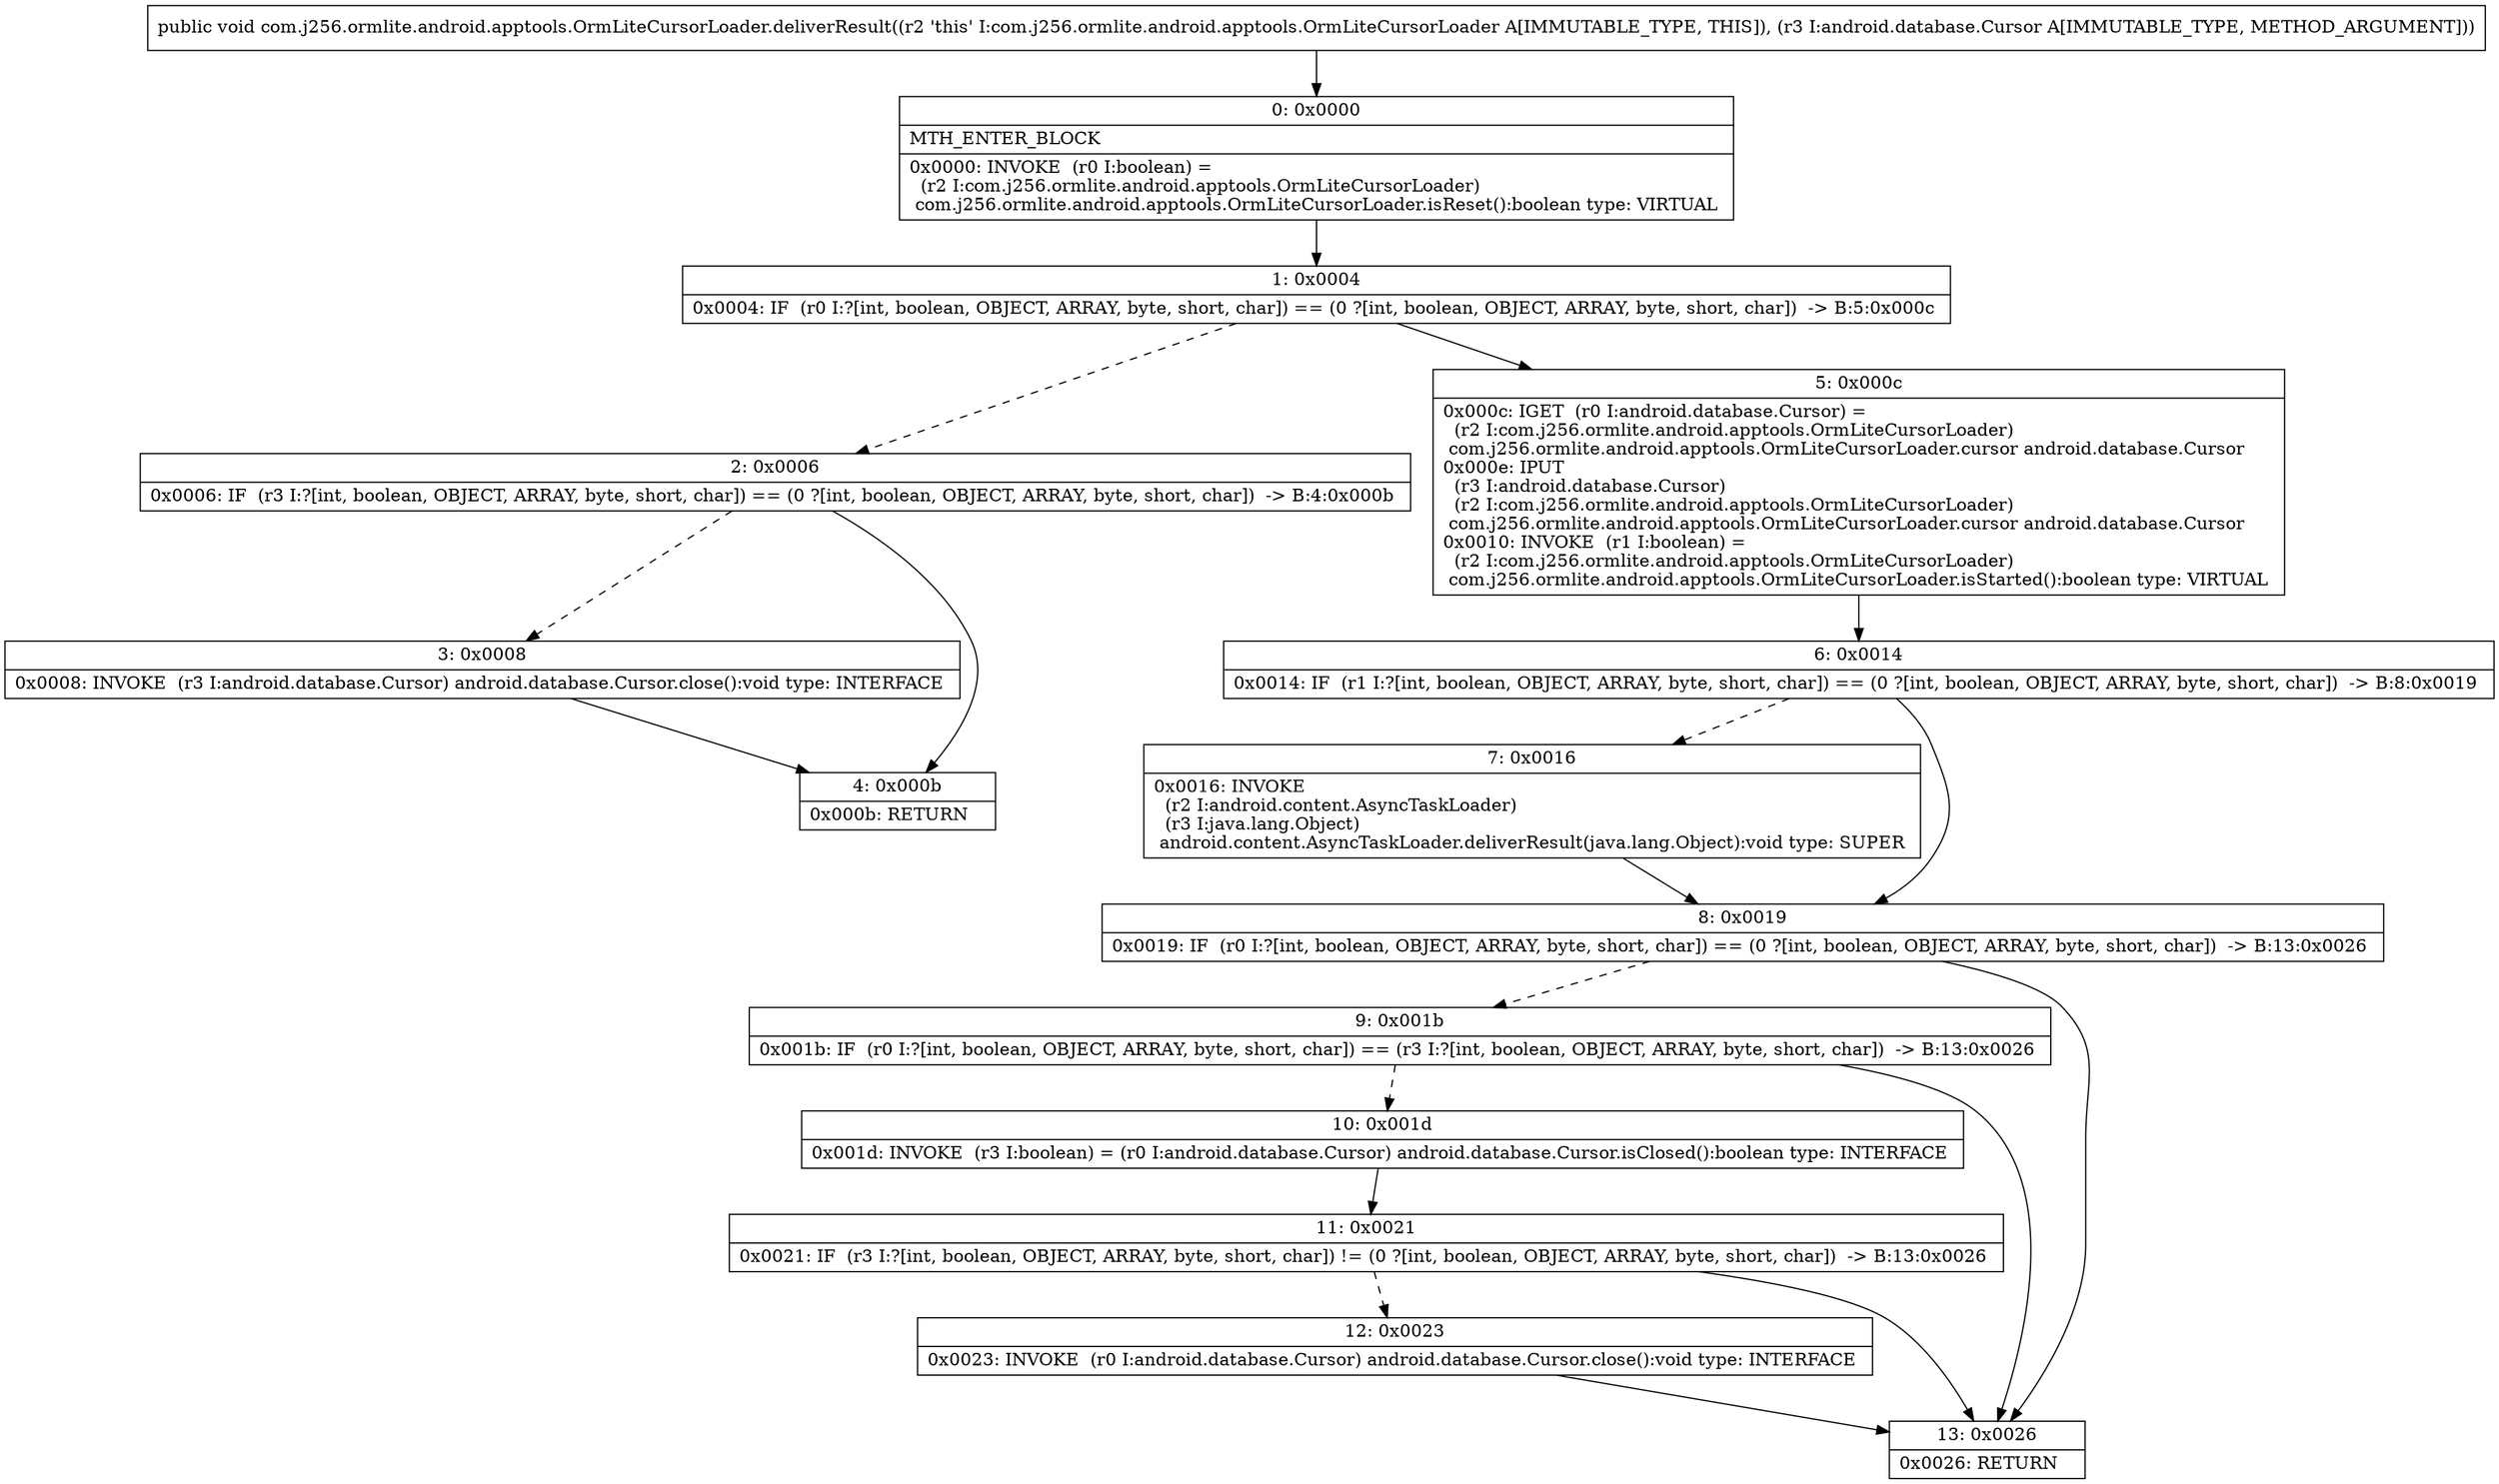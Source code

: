 digraph "CFG forcom.j256.ormlite.android.apptools.OrmLiteCursorLoader.deliverResult(Landroid\/database\/Cursor;)V" {
Node_0 [shape=record,label="{0\:\ 0x0000|MTH_ENTER_BLOCK\l|0x0000: INVOKE  (r0 I:boolean) = \l  (r2 I:com.j256.ormlite.android.apptools.OrmLiteCursorLoader)\l com.j256.ormlite.android.apptools.OrmLiteCursorLoader.isReset():boolean type: VIRTUAL \l}"];
Node_1 [shape=record,label="{1\:\ 0x0004|0x0004: IF  (r0 I:?[int, boolean, OBJECT, ARRAY, byte, short, char]) == (0 ?[int, boolean, OBJECT, ARRAY, byte, short, char])  \-\> B:5:0x000c \l}"];
Node_2 [shape=record,label="{2\:\ 0x0006|0x0006: IF  (r3 I:?[int, boolean, OBJECT, ARRAY, byte, short, char]) == (0 ?[int, boolean, OBJECT, ARRAY, byte, short, char])  \-\> B:4:0x000b \l}"];
Node_3 [shape=record,label="{3\:\ 0x0008|0x0008: INVOKE  (r3 I:android.database.Cursor) android.database.Cursor.close():void type: INTERFACE \l}"];
Node_4 [shape=record,label="{4\:\ 0x000b|0x000b: RETURN   \l}"];
Node_5 [shape=record,label="{5\:\ 0x000c|0x000c: IGET  (r0 I:android.database.Cursor) = \l  (r2 I:com.j256.ormlite.android.apptools.OrmLiteCursorLoader)\l com.j256.ormlite.android.apptools.OrmLiteCursorLoader.cursor android.database.Cursor \l0x000e: IPUT  \l  (r3 I:android.database.Cursor)\l  (r2 I:com.j256.ormlite.android.apptools.OrmLiteCursorLoader)\l com.j256.ormlite.android.apptools.OrmLiteCursorLoader.cursor android.database.Cursor \l0x0010: INVOKE  (r1 I:boolean) = \l  (r2 I:com.j256.ormlite.android.apptools.OrmLiteCursorLoader)\l com.j256.ormlite.android.apptools.OrmLiteCursorLoader.isStarted():boolean type: VIRTUAL \l}"];
Node_6 [shape=record,label="{6\:\ 0x0014|0x0014: IF  (r1 I:?[int, boolean, OBJECT, ARRAY, byte, short, char]) == (0 ?[int, boolean, OBJECT, ARRAY, byte, short, char])  \-\> B:8:0x0019 \l}"];
Node_7 [shape=record,label="{7\:\ 0x0016|0x0016: INVOKE  \l  (r2 I:android.content.AsyncTaskLoader)\l  (r3 I:java.lang.Object)\l android.content.AsyncTaskLoader.deliverResult(java.lang.Object):void type: SUPER \l}"];
Node_8 [shape=record,label="{8\:\ 0x0019|0x0019: IF  (r0 I:?[int, boolean, OBJECT, ARRAY, byte, short, char]) == (0 ?[int, boolean, OBJECT, ARRAY, byte, short, char])  \-\> B:13:0x0026 \l}"];
Node_9 [shape=record,label="{9\:\ 0x001b|0x001b: IF  (r0 I:?[int, boolean, OBJECT, ARRAY, byte, short, char]) == (r3 I:?[int, boolean, OBJECT, ARRAY, byte, short, char])  \-\> B:13:0x0026 \l}"];
Node_10 [shape=record,label="{10\:\ 0x001d|0x001d: INVOKE  (r3 I:boolean) = (r0 I:android.database.Cursor) android.database.Cursor.isClosed():boolean type: INTERFACE \l}"];
Node_11 [shape=record,label="{11\:\ 0x0021|0x0021: IF  (r3 I:?[int, boolean, OBJECT, ARRAY, byte, short, char]) != (0 ?[int, boolean, OBJECT, ARRAY, byte, short, char])  \-\> B:13:0x0026 \l}"];
Node_12 [shape=record,label="{12\:\ 0x0023|0x0023: INVOKE  (r0 I:android.database.Cursor) android.database.Cursor.close():void type: INTERFACE \l}"];
Node_13 [shape=record,label="{13\:\ 0x0026|0x0026: RETURN   \l}"];
MethodNode[shape=record,label="{public void com.j256.ormlite.android.apptools.OrmLiteCursorLoader.deliverResult((r2 'this' I:com.j256.ormlite.android.apptools.OrmLiteCursorLoader A[IMMUTABLE_TYPE, THIS]), (r3 I:android.database.Cursor A[IMMUTABLE_TYPE, METHOD_ARGUMENT])) }"];
MethodNode -> Node_0;
Node_0 -> Node_1;
Node_1 -> Node_2[style=dashed];
Node_1 -> Node_5;
Node_2 -> Node_3[style=dashed];
Node_2 -> Node_4;
Node_3 -> Node_4;
Node_5 -> Node_6;
Node_6 -> Node_7[style=dashed];
Node_6 -> Node_8;
Node_7 -> Node_8;
Node_8 -> Node_9[style=dashed];
Node_8 -> Node_13;
Node_9 -> Node_10[style=dashed];
Node_9 -> Node_13;
Node_10 -> Node_11;
Node_11 -> Node_12[style=dashed];
Node_11 -> Node_13;
Node_12 -> Node_13;
}

